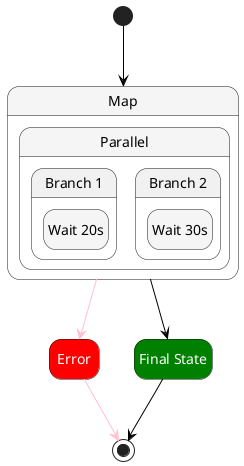 @startuml
hide empty description
skinparam ArrowColor #black
skinparam state {

    BackgroundColor<<aslFail>> #red
    FontColor<<aslFail>> automatic

    BackgroundColor<<aslMap>> #whitesmoke

    BackgroundColor<<aslParallel>> #whitesmoke

    BackgroundColor<<aslSucceed>> #green
    FontColor<<aslSucceed>> automatic

    BackgroundColor<<aslWait>> #whitesmoke
    FontColor<<aslWait>> automatic
    BackgroundColor<<Compensate>> #orange
}
state "Error" as state2<<aslFail>>
state "Final State" as state3<<aslSucceed>>
state "Map" as state1<<aslMap>> {
state "Parallel" as state4<<aslParallel>> {
state "Branch 1" as state4_1 {
state "Wait 20s" as state5<<aslWait>>
}
state "Branch 2" as state4_2 {
state "Wait 30s" as state6<<aslWait>>
}
}
}
[*] --> state1
state1 --> state3
state1 -[#pink]-> state2
state2 -[#pink]-> [*]
state3 --> [*]
@enduml
